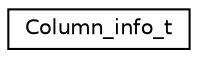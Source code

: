 digraph "Graphical Class Hierarchy"
{
  edge [fontname="Helvetica",fontsize="10",labelfontname="Helvetica",labelfontsize="10"];
  node [fontname="Helvetica",fontsize="10",shape=record];
  rankdir="LR";
  Node1 [label="Column_info_t",height=0.2,width=0.4,color="black", fillcolor="white", style="filled",URL="$structColumn__info__t.html"];
}
